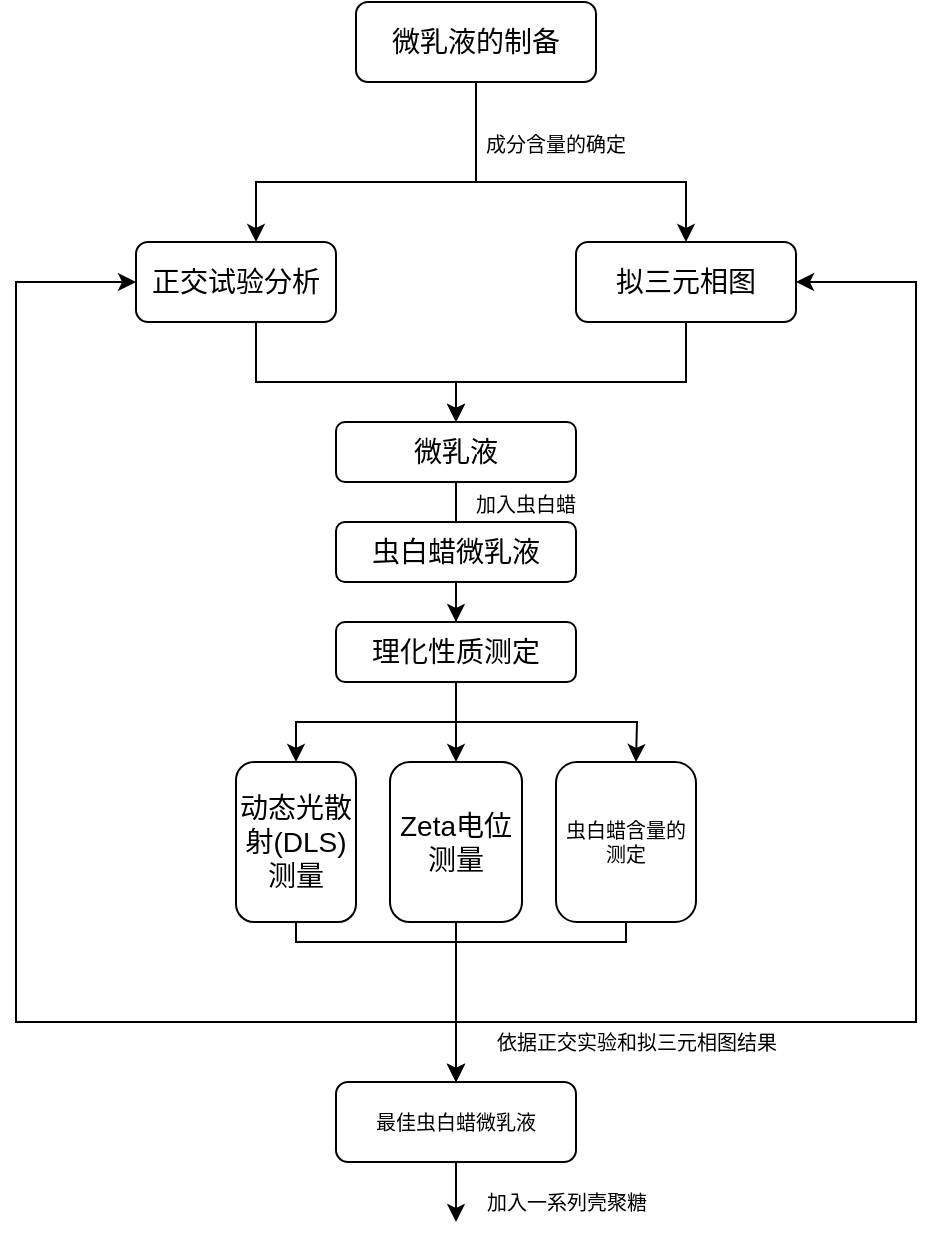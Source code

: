 <mxfile version="16.1.2" type="github">
  <diagram id="C5RBs43oDa-KdzZeNtuy" name="Page-1">
    <mxGraphModel dx="1278" dy="624" grid="1" gridSize="10" guides="1" tooltips="1" connect="1" arrows="1" fold="1" page="1" pageScale="1" pageWidth="827" pageHeight="1169" math="0" shadow="0">
      <root>
        <mxCell id="WIyWlLk6GJQsqaUBKTNV-0" />
        <mxCell id="WIyWlLk6GJQsqaUBKTNV-1" parent="WIyWlLk6GJQsqaUBKTNV-0" />
        <mxCell id="pktRikgzfOd4Zz710QA0-42" style="edgeStyle=orthogonalEdgeStyle;rounded=0;orthogonalLoop=1;jettySize=auto;html=1;entryX=0.5;entryY=0;entryDx=0;entryDy=0;fontSize=10;" edge="1" parent="WIyWlLk6GJQsqaUBKTNV-1" source="pktRikgzfOd4Zz710QA0-2" target="pktRikgzfOd4Zz710QA0-8">
          <mxGeometry relative="1" as="geometry">
            <Array as="points">
              <mxPoint x="430" y="440" />
              <mxPoint x="535" y="440" />
            </Array>
          </mxGeometry>
        </mxCell>
        <mxCell id="pktRikgzfOd4Zz710QA0-2" value="&lt;font style=&quot;font-size: 14px&quot;&gt;微乳液的制备&lt;/font&gt;" style="rounded=1;whiteSpace=wrap;html=1;" vertex="1" parent="WIyWlLk6GJQsqaUBKTNV-1">
          <mxGeometry x="370" y="350" width="120" height="40" as="geometry" />
        </mxCell>
        <mxCell id="pktRikgzfOd4Zz710QA0-5" style="edgeStyle=orthogonalEdgeStyle;rounded=0;orthogonalLoop=1;jettySize=auto;html=1;fontSize=14;exitX=0.5;exitY=1;exitDx=0;exitDy=0;" edge="1" parent="WIyWlLk6GJQsqaUBKTNV-1" source="pktRikgzfOd4Zz710QA0-2" target="pktRikgzfOd4Zz710QA0-7">
          <mxGeometry relative="1" as="geometry">
            <mxPoint x="360" y="560" as="targetPoint" />
            <mxPoint x="417.5" y="470" as="sourcePoint" />
            <Array as="points">
              <mxPoint x="430" y="440" />
              <mxPoint x="320" y="440" />
            </Array>
          </mxGeometry>
        </mxCell>
        <mxCell id="pktRikgzfOd4Zz710QA0-11" style="edgeStyle=orthogonalEdgeStyle;rounded=0;orthogonalLoop=1;jettySize=auto;html=1;exitX=0.5;exitY=1;exitDx=0;exitDy=0;fontSize=14;entryX=0.5;entryY=0;entryDx=0;entryDy=0;" edge="1" parent="WIyWlLk6GJQsqaUBKTNV-1" source="pktRikgzfOd4Zz710QA0-7" target="pktRikgzfOd4Zz710QA0-14">
          <mxGeometry relative="1" as="geometry">
            <mxPoint x="420" y="570" as="targetPoint" />
            <Array as="points">
              <mxPoint x="320" y="540" />
              <mxPoint x="420" y="540" />
            </Array>
          </mxGeometry>
        </mxCell>
        <mxCell id="pktRikgzfOd4Zz710QA0-7" value="&lt;font style=&quot;font-size: 14px&quot;&gt;正交试验分析&lt;/font&gt;" style="rounded=1;whiteSpace=wrap;html=1;fontSize=14;" vertex="1" parent="WIyWlLk6GJQsqaUBKTNV-1">
          <mxGeometry x="260" y="470" width="100" height="40" as="geometry" />
        </mxCell>
        <mxCell id="pktRikgzfOd4Zz710QA0-12" style="edgeStyle=orthogonalEdgeStyle;rounded=0;orthogonalLoop=1;jettySize=auto;html=1;exitX=0.5;exitY=1;exitDx=0;exitDy=0;fontSize=14;entryX=0.5;entryY=0;entryDx=0;entryDy=0;" edge="1" parent="WIyWlLk6GJQsqaUBKTNV-1" source="pktRikgzfOd4Zz710QA0-8" target="pktRikgzfOd4Zz710QA0-14">
          <mxGeometry relative="1" as="geometry">
            <mxPoint x="420" y="570" as="targetPoint" />
            <Array as="points">
              <mxPoint x="535" y="540" />
              <mxPoint x="420" y="540" />
            </Array>
          </mxGeometry>
        </mxCell>
        <mxCell id="pktRikgzfOd4Zz710QA0-8" value="&lt;font style=&quot;font-size: 14px&quot;&gt;拟三元相图&lt;/font&gt;" style="rounded=1;whiteSpace=wrap;html=1;fontSize=14;" vertex="1" parent="WIyWlLk6GJQsqaUBKTNV-1">
          <mxGeometry x="480" y="470" width="110" height="40" as="geometry" />
        </mxCell>
        <mxCell id="pktRikgzfOd4Zz710QA0-10" value="&lt;h1&gt;&lt;font style=&quot;font-weight: normal ; font-size: 10px&quot;&gt;成分含量的确定&lt;/font&gt;&lt;/h1&gt;&lt;p&gt;&lt;br&gt;&lt;/p&gt;" style="text;html=1;strokeColor=none;fillColor=none;spacing=5;spacingTop=-20;whiteSpace=wrap;overflow=hidden;rounded=0;fontSize=14;" vertex="1" parent="WIyWlLk6GJQsqaUBKTNV-1">
          <mxGeometry x="430" y="390" width="120" height="50" as="geometry" />
        </mxCell>
        <mxCell id="pktRikgzfOd4Zz710QA0-16" style="edgeStyle=orthogonalEdgeStyle;rounded=0;orthogonalLoop=1;jettySize=auto;html=1;exitX=0.5;exitY=1;exitDx=0;exitDy=0;fontSize=14;" edge="1" parent="WIyWlLk6GJQsqaUBKTNV-1" source="pktRikgzfOd4Zz710QA0-14">
          <mxGeometry relative="1" as="geometry">
            <mxPoint x="420" y="630" as="targetPoint" />
          </mxGeometry>
        </mxCell>
        <mxCell id="pktRikgzfOd4Zz710QA0-19" style="edgeStyle=orthogonalEdgeStyle;rounded=0;orthogonalLoop=1;jettySize=auto;html=1;exitX=0.5;exitY=1;exitDx=0;exitDy=0;fontSize=14;" edge="1" parent="WIyWlLk6GJQsqaUBKTNV-1" source="pktRikgzfOd4Zz710QA0-17" target="pktRikgzfOd4Zz710QA0-20">
          <mxGeometry relative="1" as="geometry">
            <mxPoint x="260" y="680" as="targetPoint" />
          </mxGeometry>
        </mxCell>
        <mxCell id="pktRikgzfOd4Zz710QA0-14" value="微乳液" style="rounded=1;whiteSpace=wrap;html=1;fontSize=14;" vertex="1" parent="WIyWlLk6GJQsqaUBKTNV-1">
          <mxGeometry x="360" y="560" width="120" height="30" as="geometry" />
        </mxCell>
        <mxCell id="pktRikgzfOd4Zz710QA0-17" value="虫白蜡微乳液" style="rounded=1;whiteSpace=wrap;html=1;fontSize=14;" vertex="1" parent="WIyWlLk6GJQsqaUBKTNV-1">
          <mxGeometry x="360" y="610" width="120" height="30" as="geometry" />
        </mxCell>
        <mxCell id="pktRikgzfOd4Zz710QA0-18" value="&lt;font style=&quot;font-size: 10px&quot;&gt;加入虫白蜡&lt;/font&gt;" style="text;html=1;strokeColor=none;fillColor=none;align=center;verticalAlign=middle;whiteSpace=wrap;rounded=0;fontSize=14;" vertex="1" parent="WIyWlLk6GJQsqaUBKTNV-1">
          <mxGeometry x="370" y="590" width="170" height="20" as="geometry" />
        </mxCell>
        <mxCell id="pktRikgzfOd4Zz710QA0-25" style="edgeStyle=orthogonalEdgeStyle;rounded=0;orthogonalLoop=1;jettySize=auto;html=1;entryX=0.5;entryY=0;entryDx=0;entryDy=0;fontSize=14;" edge="1" parent="WIyWlLk6GJQsqaUBKTNV-1" source="pktRikgzfOd4Zz710QA0-20" target="pktRikgzfOd4Zz710QA0-21">
          <mxGeometry relative="1" as="geometry">
            <Array as="points">
              <mxPoint x="420" y="710" />
              <mxPoint x="340" y="710" />
            </Array>
          </mxGeometry>
        </mxCell>
        <mxCell id="pktRikgzfOd4Zz710QA0-27" style="edgeStyle=orthogonalEdgeStyle;rounded=0;orthogonalLoop=1;jettySize=auto;html=1;entryX=0.5;entryY=0;entryDx=0;entryDy=0;fontSize=14;" edge="1" parent="WIyWlLk6GJQsqaUBKTNV-1" source="pktRikgzfOd4Zz710QA0-20" target="pktRikgzfOd4Zz710QA0-26">
          <mxGeometry relative="1" as="geometry" />
        </mxCell>
        <mxCell id="pktRikgzfOd4Zz710QA0-32" style="edgeStyle=orthogonalEdgeStyle;rounded=0;orthogonalLoop=1;jettySize=auto;html=1;exitX=0.5;exitY=1;exitDx=0;exitDy=0;fontSize=10;" edge="1" parent="WIyWlLk6GJQsqaUBKTNV-1" source="pktRikgzfOd4Zz710QA0-20">
          <mxGeometry relative="1" as="geometry">
            <mxPoint x="510" y="730" as="targetPoint" />
          </mxGeometry>
        </mxCell>
        <mxCell id="pktRikgzfOd4Zz710QA0-20" value="理化性质测定" style="rounded=1;whiteSpace=wrap;html=1;fontSize=14;" vertex="1" parent="WIyWlLk6GJQsqaUBKTNV-1">
          <mxGeometry x="360" y="660" width="120" height="30" as="geometry" />
        </mxCell>
        <mxCell id="pktRikgzfOd4Zz710QA0-22" style="edgeStyle=orthogonalEdgeStyle;rounded=0;orthogonalLoop=1;jettySize=auto;html=1;entryX=0.5;entryY=0;entryDx=0;entryDy=0;fontSize=14;exitX=0.5;exitY=0;exitDx=0;exitDy=0;" edge="1" parent="WIyWlLk6GJQsqaUBKTNV-1" source="pktRikgzfOd4Zz710QA0-21" target="pktRikgzfOd4Zz710QA0-21">
          <mxGeometry relative="1" as="geometry" />
        </mxCell>
        <mxCell id="pktRikgzfOd4Zz710QA0-36" style="edgeStyle=orthogonalEdgeStyle;rounded=0;orthogonalLoop=1;jettySize=auto;html=1;fontSize=10;" edge="1" parent="WIyWlLk6GJQsqaUBKTNV-1" source="pktRikgzfOd4Zz710QA0-21">
          <mxGeometry relative="1" as="geometry">
            <mxPoint x="420" y="890" as="targetPoint" />
            <Array as="points">
              <mxPoint x="340" y="820" />
              <mxPoint x="420" y="820" />
            </Array>
          </mxGeometry>
        </mxCell>
        <mxCell id="pktRikgzfOd4Zz710QA0-21" value="&lt;h4 style=&quot;margin-left: 0cm ; text-indent: 0cm&quot;&gt;&lt;span style=&quot;font-weight: normal&quot;&gt;&lt;span&gt;动态光散射&lt;/span&gt;&lt;span lang=&quot;EN-US&quot;&gt;(DLS)&lt;/span&gt;&lt;span&gt;测量&lt;/span&gt;&lt;/span&gt;&lt;span lang=&quot;EN-US&quot;&gt;&lt;/span&gt;&lt;/h4&gt;" style="rounded=1;whiteSpace=wrap;html=1;fontSize=14;" vertex="1" parent="WIyWlLk6GJQsqaUBKTNV-1">
          <mxGeometry x="310" y="730" width="60" height="80" as="geometry" />
        </mxCell>
        <mxCell id="pktRikgzfOd4Zz710QA0-37" style="edgeStyle=orthogonalEdgeStyle;rounded=0;orthogonalLoop=1;jettySize=auto;html=1;fontSize=10;" edge="1" parent="WIyWlLk6GJQsqaUBKTNV-1" source="pktRikgzfOd4Zz710QA0-26">
          <mxGeometry relative="1" as="geometry">
            <mxPoint x="420" y="890" as="targetPoint" />
          </mxGeometry>
        </mxCell>
        <mxCell id="pktRikgzfOd4Zz710QA0-26" value="&lt;h4 style=&quot;margin-left: 0cm ; text-indent: 0cm&quot;&gt;&lt;span style=&quot;font-weight: normal&quot;&gt;&lt;span lang=&quot;EN-US&quot;&gt;Zeta&lt;/span&gt;&lt;span&gt;电位测量&lt;/span&gt;&lt;/span&gt;&lt;span lang=&quot;EN-US&quot;&gt;&lt;/span&gt;&lt;/h4&gt;" style="rounded=1;whiteSpace=wrap;html=1;fontSize=14;" vertex="1" parent="WIyWlLk6GJQsqaUBKTNV-1">
          <mxGeometry x="387" y="730" width="66" height="80" as="geometry" />
        </mxCell>
        <mxCell id="pktRikgzfOd4Zz710QA0-54" style="edgeStyle=orthogonalEdgeStyle;rounded=0;orthogonalLoop=1;jettySize=auto;html=1;fontSize=10;" edge="1" parent="WIyWlLk6GJQsqaUBKTNV-1" source="pktRikgzfOd4Zz710QA0-33">
          <mxGeometry relative="1" as="geometry">
            <mxPoint x="420" y="890" as="targetPoint" />
            <Array as="points">
              <mxPoint x="505" y="820" />
              <mxPoint x="420" y="820" />
            </Array>
          </mxGeometry>
        </mxCell>
        <mxCell id="pktRikgzfOd4Zz710QA0-33" value="虫白蜡含量的测定" style="rounded=1;whiteSpace=wrap;html=1;fontSize=10;" vertex="1" parent="WIyWlLk6GJQsqaUBKTNV-1">
          <mxGeometry x="470" y="730" width="70" height="80" as="geometry" />
        </mxCell>
        <mxCell id="pktRikgzfOd4Zz710QA0-39" style="edgeStyle=orthogonalEdgeStyle;rounded=0;orthogonalLoop=1;jettySize=auto;html=1;fontSize=10;entryX=0;entryY=0.5;entryDx=0;entryDy=0;" edge="1" parent="WIyWlLk6GJQsqaUBKTNV-1" target="pktRikgzfOd4Zz710QA0-7">
          <mxGeometry relative="1" as="geometry">
            <mxPoint x="250" y="490" as="targetPoint" />
            <mxPoint x="420" y="860" as="sourcePoint" />
            <Array as="points">
              <mxPoint x="200" y="860" />
              <mxPoint x="200" y="490" />
            </Array>
          </mxGeometry>
        </mxCell>
        <mxCell id="pktRikgzfOd4Zz710QA0-40" style="edgeStyle=orthogonalEdgeStyle;rounded=0;orthogonalLoop=1;jettySize=auto;html=1;fontSize=10;entryX=1;entryY=0.5;entryDx=0;entryDy=0;" edge="1" parent="WIyWlLk6GJQsqaUBKTNV-1" target="pktRikgzfOd4Zz710QA0-8">
          <mxGeometry relative="1" as="geometry">
            <mxPoint x="650" y="490" as="targetPoint" />
            <mxPoint x="420" y="890" as="sourcePoint" />
            <Array as="points">
              <mxPoint x="420" y="860" />
              <mxPoint x="650" y="860" />
              <mxPoint x="650" y="490" />
            </Array>
          </mxGeometry>
        </mxCell>
        <mxCell id="pktRikgzfOd4Zz710QA0-45" style="edgeStyle=orthogonalEdgeStyle;rounded=0;orthogonalLoop=1;jettySize=auto;html=1;exitX=0.5;exitY=1;exitDx=0;exitDy=0;fontSize=10;" edge="1" parent="WIyWlLk6GJQsqaUBKTNV-1" source="pktRikgzfOd4Zz710QA0-35">
          <mxGeometry relative="1" as="geometry">
            <mxPoint x="420" y="960" as="targetPoint" />
          </mxGeometry>
        </mxCell>
        <mxCell id="pktRikgzfOd4Zz710QA0-49" value="" style="edgeStyle=orthogonalEdgeStyle;rounded=0;orthogonalLoop=1;jettySize=auto;html=1;fontSize=10;entryX=0.5;entryY=0;entryDx=0;entryDy=0;" edge="1" parent="WIyWlLk6GJQsqaUBKTNV-1" target="pktRikgzfOd4Zz710QA0-35">
          <mxGeometry relative="1" as="geometry">
            <mxPoint x="420" y="890" as="sourcePoint" />
            <Array as="points" />
          </mxGeometry>
        </mxCell>
        <mxCell id="pktRikgzfOd4Zz710QA0-35" value="最佳虫白蜡微乳液" style="rounded=1;whiteSpace=wrap;html=1;fontSize=10;" vertex="1" parent="WIyWlLk6GJQsqaUBKTNV-1">
          <mxGeometry x="360" y="890" width="120" height="40" as="geometry" />
        </mxCell>
        <mxCell id="pktRikgzfOd4Zz710QA0-46" value="&lt;font style=&quot;font-size: 10px&quot;&gt;加入一系列壳聚糖&lt;/font&gt;" style="text;html=1;align=center;verticalAlign=middle;resizable=0;points=[];autosize=1;strokeColor=none;fillColor=none;fontSize=10;" vertex="1" parent="WIyWlLk6GJQsqaUBKTNV-1">
          <mxGeometry x="420" y="940" width="110" height="20" as="geometry" />
        </mxCell>
        <mxCell id="pktRikgzfOd4Zz710QA0-48" value="依据正交实验和拟三元相图结果" style="text;html=1;align=center;verticalAlign=middle;resizable=0;points=[];autosize=1;strokeColor=none;fillColor=none;fontSize=10;" vertex="1" parent="WIyWlLk6GJQsqaUBKTNV-1">
          <mxGeometry x="420" y="860" width="180" height="20" as="geometry" />
        </mxCell>
      </root>
    </mxGraphModel>
  </diagram>
</mxfile>
